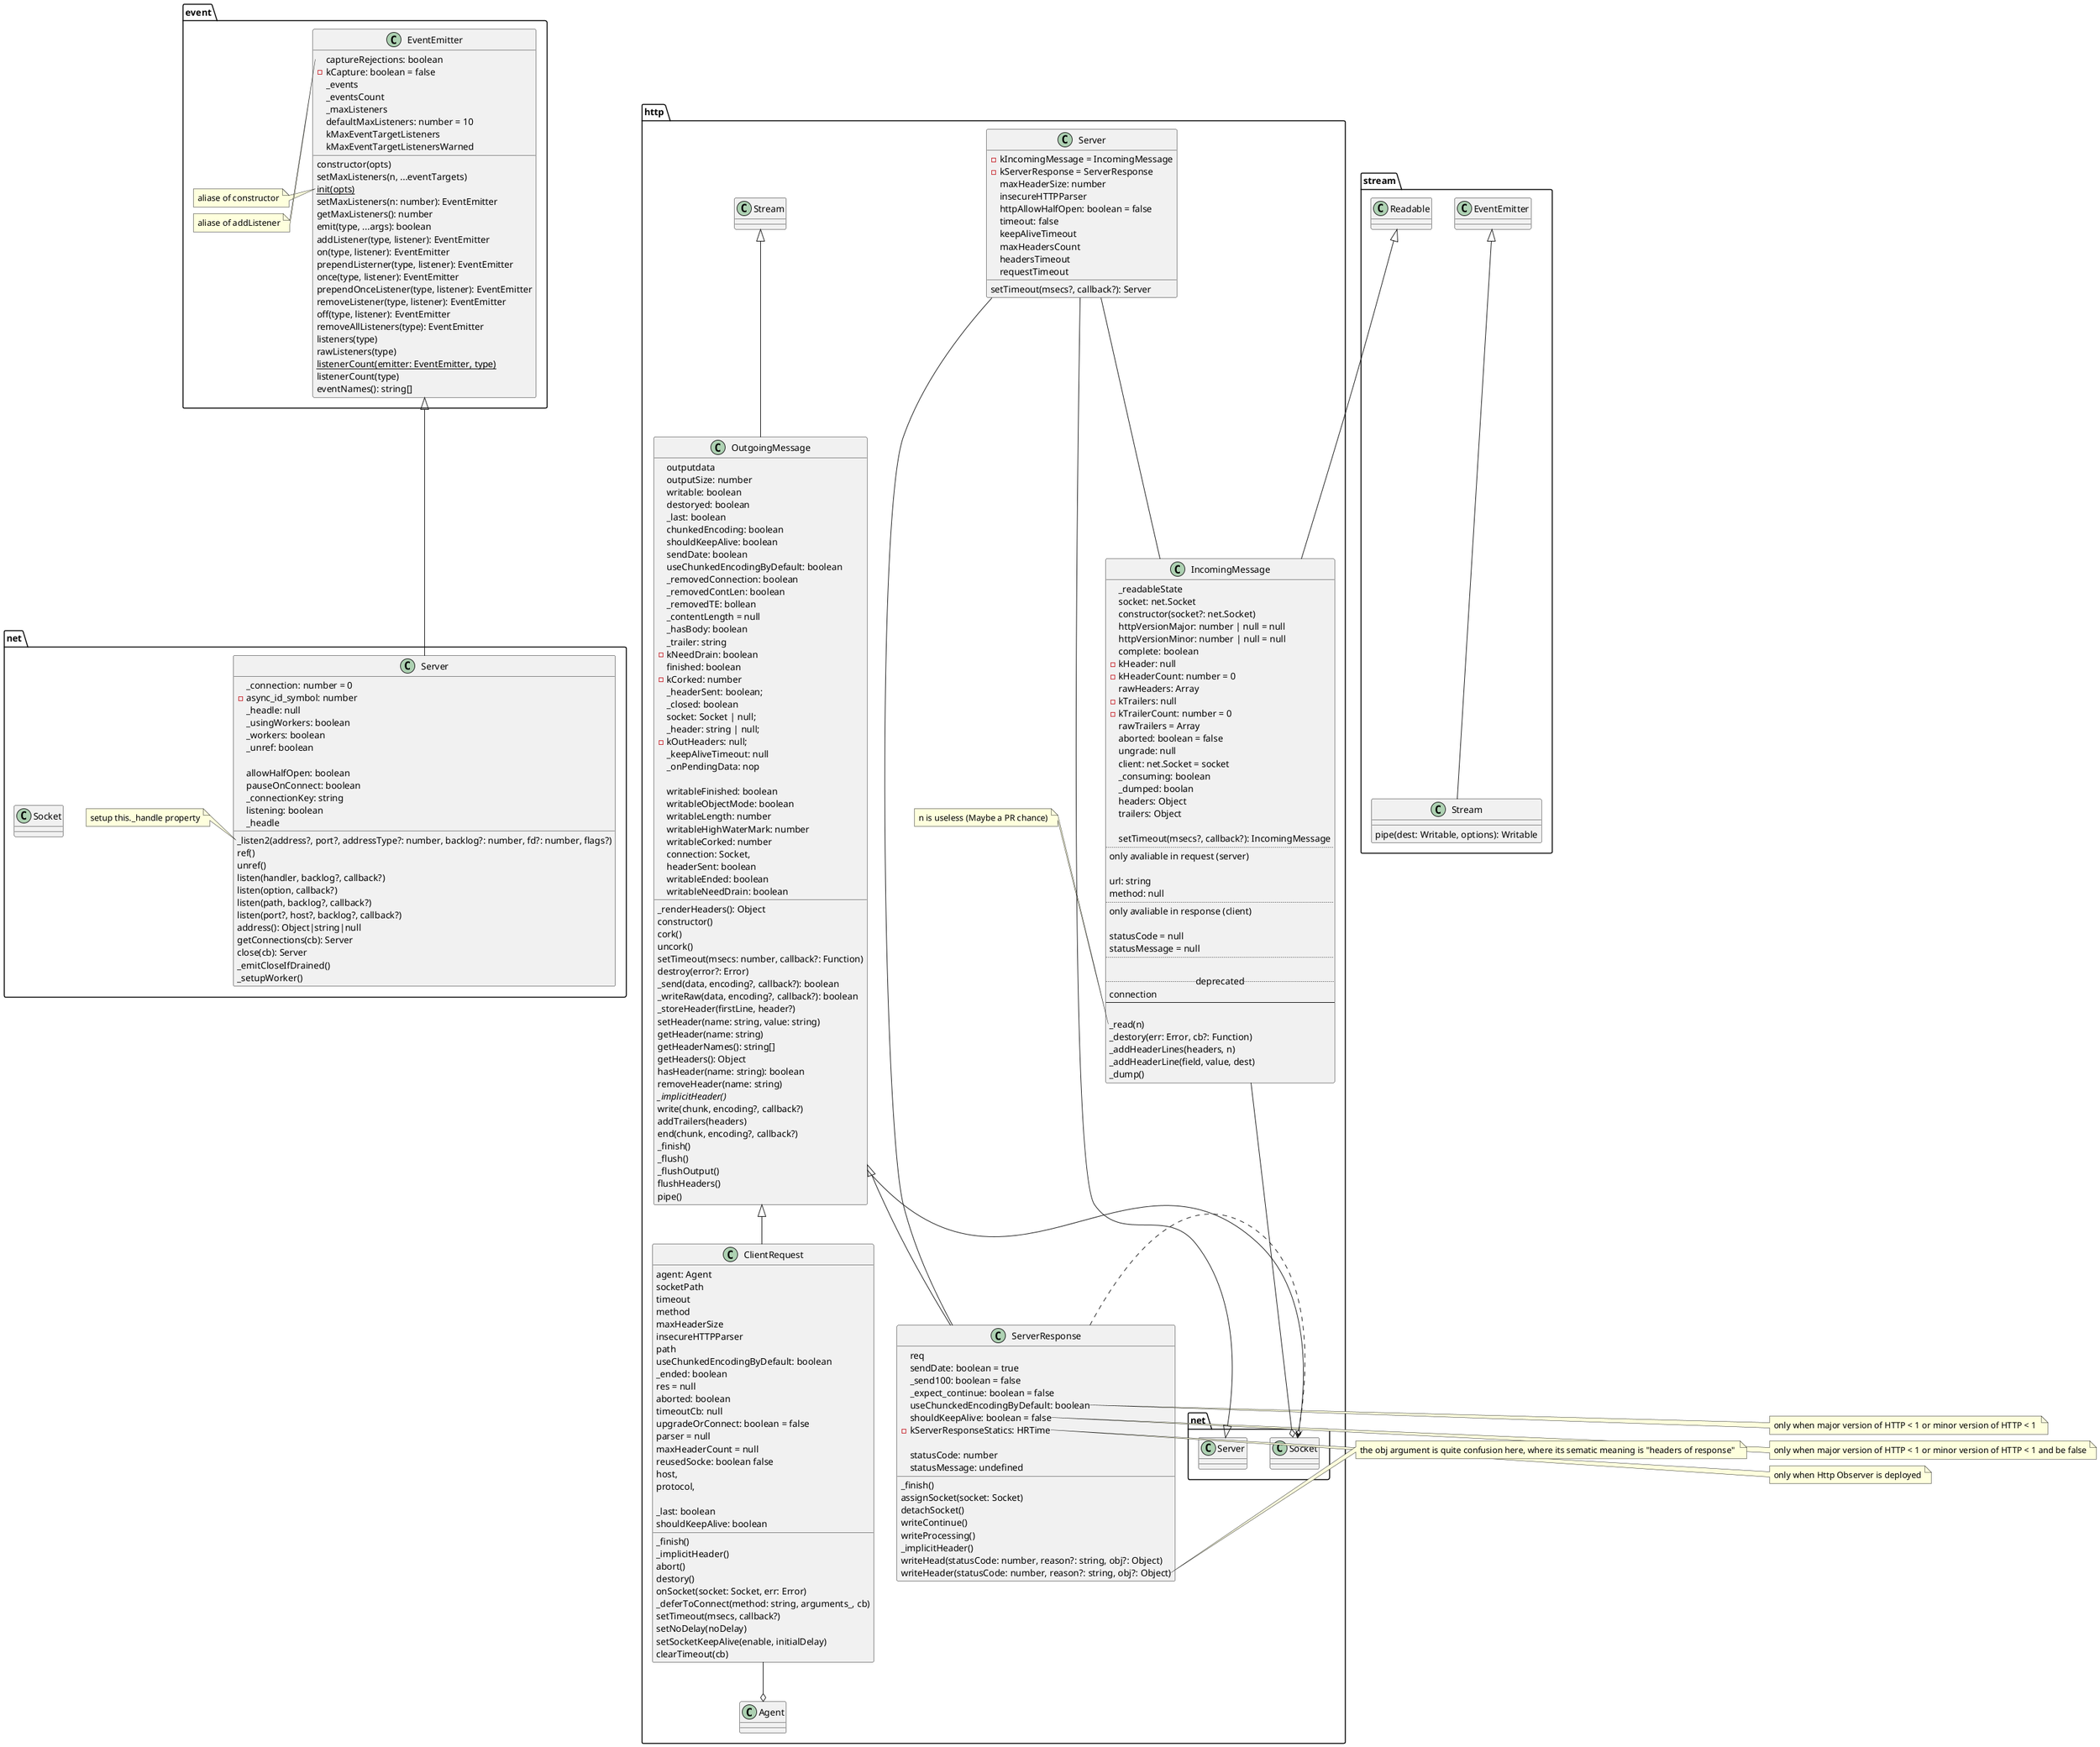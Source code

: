 @startuml
namespace event {
    class EventEmitter {
      captureRejections: boolean
      -kCapture: boolean = false
      _events
      _eventsCount
      _maxListeners
      defaultMaxListeners: number = 10
      kMaxEventTargetListeners
      kMaxEventTargetListenersWarned
      constructor(opts)
      setMaxListeners(n, ...eventTargets)
      {static} init(opts)
      setMaxListeners(n: number): EventEmitter
      getMaxListeners(): number
      emit(type, ...args): boolean
      addListener(type, listener): EventEmitter
      on(type, listener): EventEmitter
      prependListerner(type, listener): EventEmitter
      once(type, listener): EventEmitter
      prependOnceListener(type, listener): EventEmitter
      removeListener(type, listener): EventEmitter
      off(type, listener): EventEmitter
      removeAllListeners(type): EventEmitter
      listeners(type)
      rawListeners(type)
      {static} listenerCount(emitter: EventEmitter, type)
      listenerCount(type)
      eventNames(): string[]
    }

    note left of EventEmitter::init
      aliase of constructor
    endnote

    note left of EventEmitter::on
      aliase of addListener
    endnote
}

namespace stream {
    class Stream extends EventEmitter {
        pipe(dest: Writable, options): Writable
    }
}

namespace http {
    class OutgoingMessage extends Stream {
        outputdata
        outputSize: number
        writable: boolean
        destoryed: boolean
        _last: boolean
        chunkedEncoding: boolean
        shouldKeepAlive: boolean
        sendDate: boolean
        useChunkedEncodingByDefault: boolean
        _removedConnection: boolean
        _removedContLen: boolean
        _removedTE: bollean
        _contentLength = null
        _hasBody: boolean
        _trailer: string
        -kNeedDrain: boolean
        finished: boolean
        -kCorked: number
        _headerSent: boolean;
        _closed: boolean
        socket: Socket | null;
        _header: string | null;
        -kOutHeaders: null;
        _keepAliveTimeout: null
        _onPendingData: nop

        writableFinished: boolean
        writableObjectMode: boolean
        writableLength: number
        writableHighWaterMark: number
        writableCorked: number
        connection: Socket,
        _renderHeaders(): Object
        constructor()
        cork()
        uncork()
        setTimeout(msecs: number, callback?: Function)
        destroy(error?: Error)
        _send(data, encoding?, callback?): boolean
        _writeRaw(data, encoding?, callback?): boolean
        _storeHeader(firstLine, header?)
        setHeader(name: string, value: string)
        getHeader(name: string)
        getHeaderNames(): string[]
        getHeaders(): Object
        hasHeader(name: string): boolean
        removeHeader(name: string)
        {abstract} _implicitHeader()
        headerSent: boolean
        writableEnded: boolean
        writableNeedDrain: boolean
        write(chunk, encoding?, callback?)
        addTrailers(headers)
        end(chunk, encoding?, callback?)
        _finish()
        _flush()
        _flushOutput()
        flushHeaders()
        pipe()
    }

    class ServerResponse extends OutgoingMessage {
        req
        sendDate: boolean = true
        _send100: boolean = false
        _expect_continue: boolean = false
        useChunckedEncodingByDefault: boolean
        shouldKeepAlive: boolean = false
        -kServerResponseStatics: HRTime

        _finish()
        statusCode: number
        statusMessage: undefined
        assignSocket(socket: Socket)
        detachSocket()
        writeContinue()
        writeProcessing()
        _implicitHeader()
        writeHead(statusCode: number, reason?: string, obj?: Object)
        writeHeader(statusCode: number, reason?: string, obj?: Object)
    }

    class ClientRequest extends OutgoingMessage {
        agent: Agent
        socketPath
        timeout
        method
        maxHeaderSize
        insecureHTTPParser
        path
        useChunkedEncodingByDefault: boolean
        _ended: boolean
        res = null
        aborted: boolean
        timeoutCb: null
        upgradeOrConnect: boolean = false
        parser = null
        maxHeaderCount = null
        reusedSocke: boolean false
        host,
        protocol,

        _last: boolean
        shouldKeepAlive: boolean

        _finish()
        _implicitHeader()
        abort()
        destory()
        onSocket(socket: Socket, err: Error)
        _deferToConnect(method: string, arguments_, cb)
        setTimeout(msecs, callback?)
        setNoDelay(noDelay)
        setSocketKeepAlive(enable, initialDelay)
        clearTimeout(cb)
    }

    class Agent {}

    class IncomingMessage extends stream.Readable {
      _readableState
      socket: net.Socket
      constructor(socket?: net.Socket)
      httpVersionMajor: number | null = null
      httpVersionMinor: number | null = null
      complete: boolean
      -kHeader: null
      -kHeaderCount: number = 0
      rawHeaders: Array
      -kTrailers: null
      -kTrailerCount: number = 0
      rawTrailers = Array
      aborted: boolean = false
      ungrade: null
      client: net.Socket = socket
      _consuming: boolean
      _dumped: boolan
      headers: Object
      trailers: Object

      setTimeout(msecs?, callback?): IncomingMessage
      ..
      only avaliable in request (server)

      url: string
      method: null
      ..
      only avaliable in response (client)

      statusCode = null
      statusMessage = null
      ..

      ..deprecated..
      connection
      --

      _read(n)
      _destory(err: Error, cb?: Function)
      _addHeaderLines(headers, n)
      _addHeaderLine(field, value, dest)
      _dump()
    }
    note left of IncomingMessage::_read(n)
      n is useless (Maybe a PR chance)
    end note   

    class Server extends net.Server{
        -kIncomingMessage = IncomingMessage
        -kServerResponse = ServerResponse
        maxHeaderSize: number
        insecureHTTPParser
        httpAllowHalfOpen: boolean = false
        timeout: false
        keepAliveTimeout
        maxHeadersCount
        headersTimeout
        requestTimeout
        setTimeout(msecs?, callback?): Server
    }

    Server --- ServerResponse
    Server -- IncomingMessage
    OutgoingMessage --o net.Socket
    ServerResponse ..> net.Socket
    ClientRequest --o Agent
    IncomingMessage --o net.Socket
}

namespace net {
    class Server extends event.EventEmitter {
        _connection: number = 0
        -async_id_symbol: number
        _headle: null
        _usingWorkers: boolean
        _workers: boolean
        _unref: boolean

        allowHalfOpen: boolean
        pauseOnConnect: boolean
        _connectionKey: string
        listening: boolean
        _headle

        _listen2(address?, port?, addressType?: number, backlog?: number, fd?: number, flags?)
        ref()
        unref()
        listen(handler, backlog?, callback?)
        listen(option, callback?)
        listen(path, backlog?, callback?)
        listen(port?, host?, backlog?, callback?)
        address(): Object|string|null
        getConnections(cb): Server
        close(cb): Server
        _emitCloseIfDrained()
        _setupWorker()
    }

    note left of net.Server::_listen2
        setup this._handle property
    endnote

    class Socket {}
}



note right of ServerResponse::useChunckedEncodingByDefault
    only when major version of HTTP < 1 or minor version of HTTP < 1 
end note

note right of ServerResponse::shouldKeepAlive
    only when major version of HTTP < 1 or minor version of HTTP < 1 and be false
end note


note right of ServerResponse::kServerResponseStatics 
    only when Http Observer is deployed
end note

note left of ServerResponse::writeHeader
    the obj argument is quite confusion here, where its sematic meaning is "headers of response" 
end note

@enduml